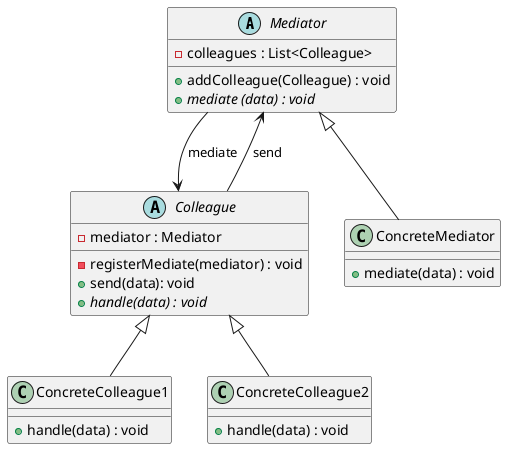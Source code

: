 @startuml
'https://plantuml.com/class-diagram

abstract class Mediator
{
    - colleagues : List<Colleague>
    + addColleague(Colleague) : void
    + {abstract} mediate (data) : void
}

abstract class Colleague
{
    - mediator : Mediator
    - registerMediate(mediator) : void
    + send(data): void
    + {abstract} handle(data) : void
}

class ConcreteMediator {
    +mediate(data) : void
}

class ConcreteColleague1
{
    + handle(data) : void
}

class ConcreteColleague2
{
    + handle(data) : void
}

Mediator <|-- ConcreteMediator
Colleague <|-- ConcreteColleague1
Colleague <|-- ConcreteColleague2

Mediator --> Colleague : mediate
Colleague --> Mediator : send



@enduml